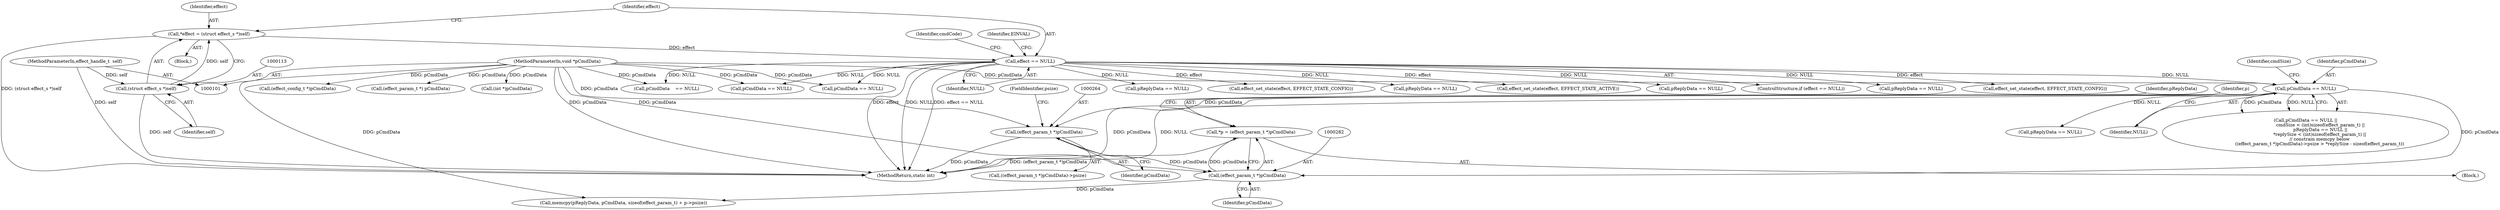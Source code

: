 digraph "0_Android_073a80800f341325932c66818ce4302b312909a4_0@pointer" {
"1000279" [label="(Call,*p = (effect_param_t *)pCmdData)"];
"1000281" [label="(Call,(effect_param_t *)pCmdData)"];
"1000239" [label="(Call,pCmdData == NULL)"];
"1000105" [label="(MethodParameterIn,void *pCmdData)"];
"1000116" [label="(Call,effect == NULL)"];
"1000110" [label="(Call,*effect = (struct effect_s *)self)"];
"1000112" [label="(Call,(struct effect_s *)self)"];
"1000102" [label="(MethodParameterIn,effect_handle_t  self)"];
"1000263" [label="(Call,(effect_param_t *)pCmdData)"];
"1000204" [label="(Call,effect_set_state(effect, EFFECT_STATE_CONFIG))"];
"1000238" [label="(Call,pCmdData == NULL ||\n                     cmdSize < (int)sizeof(effect_param_t) ||\n                     pReplyData == NULL ||\n                    *replySize < (int)sizeof(effect_param_t) ||\n                    // constrain memcpy below\n                    ((effect_param_t *)pCmdData)->psize > *replySize - sizeof(effect_param_t))"];
"1000118" [label="(Identifier,NULL)"];
"1000239" [label="(Call,pCmdData == NULL)"];
"1000284" [label="(Call,memcpy(pReplyData, pCmdData, sizeof(effect_param_t) + p->psize))"];
"1000244" [label="(Identifier,cmdSize)"];
"1000262" [label="(Call,((effect_param_t *)pCmdData)->psize)"];
"1000364" [label="(Call,pReplyData == NULL)"];
"1000182" [label="(Call,(effect_config_t *)pCmdData)"];
"1000409" [label="(Call,effect_set_state(effect, EFFECT_STATE_CONFIG))"];
"1000236" [label="(Block,)"];
"1000487" [label="(MethodReturn,static int)"];
"1000337" [label="(Call,(effect_param_t *) pCmdData)"];
"1000123" [label="(Identifier,cmdCode)"];
"1000279" [label="(Call,*p = (effect_param_t *)pCmdData)"];
"1000150" [label="(Call,pCmdData    == NULL)"];
"1000112" [label="(Call,(struct effect_s *)self)"];
"1000419" [label="(Call,pCmdData == NULL)"];
"1000250" [label="(Call,pReplyData == NULL)"];
"1000390" [label="(Call,pReplyData == NULL)"];
"1000114" [label="(Identifier,self)"];
"1000265" [label="(Identifier,pCmdData)"];
"1000280" [label="(Identifier,p)"];
"1000241" [label="(Identifier,NULL)"];
"1000383" [label="(Call,effect_set_state(effect, EFFECT_STATE_ACTIVE))"];
"1000240" [label="(Identifier,pCmdData)"];
"1000281" [label="(Call,(effect_param_t *)pCmdData)"];
"1000477" [label="(Call,(int *)pCmdData)"];
"1000110" [label="(Call,*effect = (struct effect_s *)self)"];
"1000263" [label="(Call,(effect_param_t *)pCmdData)"];
"1000309" [label="(Call,pCmdData == NULL)"];
"1000211" [label="(Call,pReplyData == NULL)"];
"1000117" [label="(Identifier,effect)"];
"1000108" [label="(Block,)"];
"1000121" [label="(Identifier,EINVAL)"];
"1000283" [label="(Identifier,pCmdData)"];
"1000115" [label="(ControlStructure,if (effect == NULL))"];
"1000266" [label="(FieldIdentifier,psize)"];
"1000116" [label="(Call,effect == NULL)"];
"1000285" [label="(Identifier,pReplyData)"];
"1000128" [label="(Call,pReplyData == NULL)"];
"1000102" [label="(MethodParameterIn,effect_handle_t  self)"];
"1000111" [label="(Identifier,effect)"];
"1000105" [label="(MethodParameterIn,void *pCmdData)"];
"1000279" -> "1000236"  [label="AST: "];
"1000279" -> "1000281"  [label="CFG: "];
"1000280" -> "1000279"  [label="AST: "];
"1000281" -> "1000279"  [label="AST: "];
"1000285" -> "1000279"  [label="CFG: "];
"1000279" -> "1000487"  [label="DDG: (effect_param_t *)pCmdData"];
"1000281" -> "1000279"  [label="DDG: pCmdData"];
"1000281" -> "1000283"  [label="CFG: "];
"1000282" -> "1000281"  [label="AST: "];
"1000283" -> "1000281"  [label="AST: "];
"1000239" -> "1000281"  [label="DDG: pCmdData"];
"1000263" -> "1000281"  [label="DDG: pCmdData"];
"1000105" -> "1000281"  [label="DDG: pCmdData"];
"1000281" -> "1000284"  [label="DDG: pCmdData"];
"1000239" -> "1000238"  [label="AST: "];
"1000239" -> "1000241"  [label="CFG: "];
"1000240" -> "1000239"  [label="AST: "];
"1000241" -> "1000239"  [label="AST: "];
"1000244" -> "1000239"  [label="CFG: "];
"1000238" -> "1000239"  [label="CFG: "];
"1000239" -> "1000487"  [label="DDG: pCmdData"];
"1000239" -> "1000487"  [label="DDG: NULL"];
"1000239" -> "1000238"  [label="DDG: pCmdData"];
"1000239" -> "1000238"  [label="DDG: NULL"];
"1000105" -> "1000239"  [label="DDG: pCmdData"];
"1000116" -> "1000239"  [label="DDG: NULL"];
"1000239" -> "1000250"  [label="DDG: NULL"];
"1000239" -> "1000263"  [label="DDG: pCmdData"];
"1000105" -> "1000101"  [label="AST: "];
"1000105" -> "1000487"  [label="DDG: pCmdData"];
"1000105" -> "1000150"  [label="DDG: pCmdData"];
"1000105" -> "1000182"  [label="DDG: pCmdData"];
"1000105" -> "1000263"  [label="DDG: pCmdData"];
"1000105" -> "1000284"  [label="DDG: pCmdData"];
"1000105" -> "1000309"  [label="DDG: pCmdData"];
"1000105" -> "1000337"  [label="DDG: pCmdData"];
"1000105" -> "1000419"  [label="DDG: pCmdData"];
"1000105" -> "1000477"  [label="DDG: pCmdData"];
"1000116" -> "1000115"  [label="AST: "];
"1000116" -> "1000118"  [label="CFG: "];
"1000117" -> "1000116"  [label="AST: "];
"1000118" -> "1000116"  [label="AST: "];
"1000121" -> "1000116"  [label="CFG: "];
"1000123" -> "1000116"  [label="CFG: "];
"1000116" -> "1000487"  [label="DDG: effect"];
"1000116" -> "1000487"  [label="DDG: NULL"];
"1000116" -> "1000487"  [label="DDG: effect == NULL"];
"1000110" -> "1000116"  [label="DDG: effect"];
"1000116" -> "1000128"  [label="DDG: NULL"];
"1000116" -> "1000150"  [label="DDG: NULL"];
"1000116" -> "1000204"  [label="DDG: effect"];
"1000116" -> "1000211"  [label="DDG: NULL"];
"1000116" -> "1000309"  [label="DDG: NULL"];
"1000116" -> "1000364"  [label="DDG: NULL"];
"1000116" -> "1000383"  [label="DDG: effect"];
"1000116" -> "1000390"  [label="DDG: NULL"];
"1000116" -> "1000409"  [label="DDG: effect"];
"1000116" -> "1000419"  [label="DDG: NULL"];
"1000110" -> "1000108"  [label="AST: "];
"1000110" -> "1000112"  [label="CFG: "];
"1000111" -> "1000110"  [label="AST: "];
"1000112" -> "1000110"  [label="AST: "];
"1000117" -> "1000110"  [label="CFG: "];
"1000110" -> "1000487"  [label="DDG: (struct effect_s *)self"];
"1000112" -> "1000110"  [label="DDG: self"];
"1000112" -> "1000114"  [label="CFG: "];
"1000113" -> "1000112"  [label="AST: "];
"1000114" -> "1000112"  [label="AST: "];
"1000112" -> "1000487"  [label="DDG: self"];
"1000102" -> "1000112"  [label="DDG: self"];
"1000102" -> "1000101"  [label="AST: "];
"1000102" -> "1000487"  [label="DDG: self"];
"1000263" -> "1000262"  [label="AST: "];
"1000263" -> "1000265"  [label="CFG: "];
"1000264" -> "1000263"  [label="AST: "];
"1000265" -> "1000263"  [label="AST: "];
"1000266" -> "1000263"  [label="CFG: "];
"1000263" -> "1000487"  [label="DDG: pCmdData"];
}
